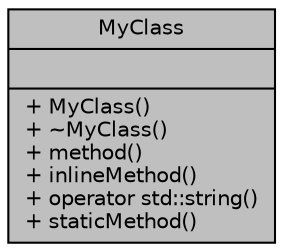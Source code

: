 digraph "MyClass"
{
 // LATEX_PDF_SIZE
  bgcolor="transparent";
  edge [fontname="Helvetica",fontsize="10",labelfontname="Helvetica",labelfontsize="10"];
  node [fontname="Helvetica",fontsize="10",shape=record];
  Node1 [label="{MyClass\n||+ MyClass()\l+ ~MyClass()\l+ method()\l+ inlineMethod()\l+ operator std::string()\l+ staticMethod()\l}",height=0.2,width=0.4,color="black", fillcolor="grey75", style="filled", fontcolor="black",tooltip=" "];
}
